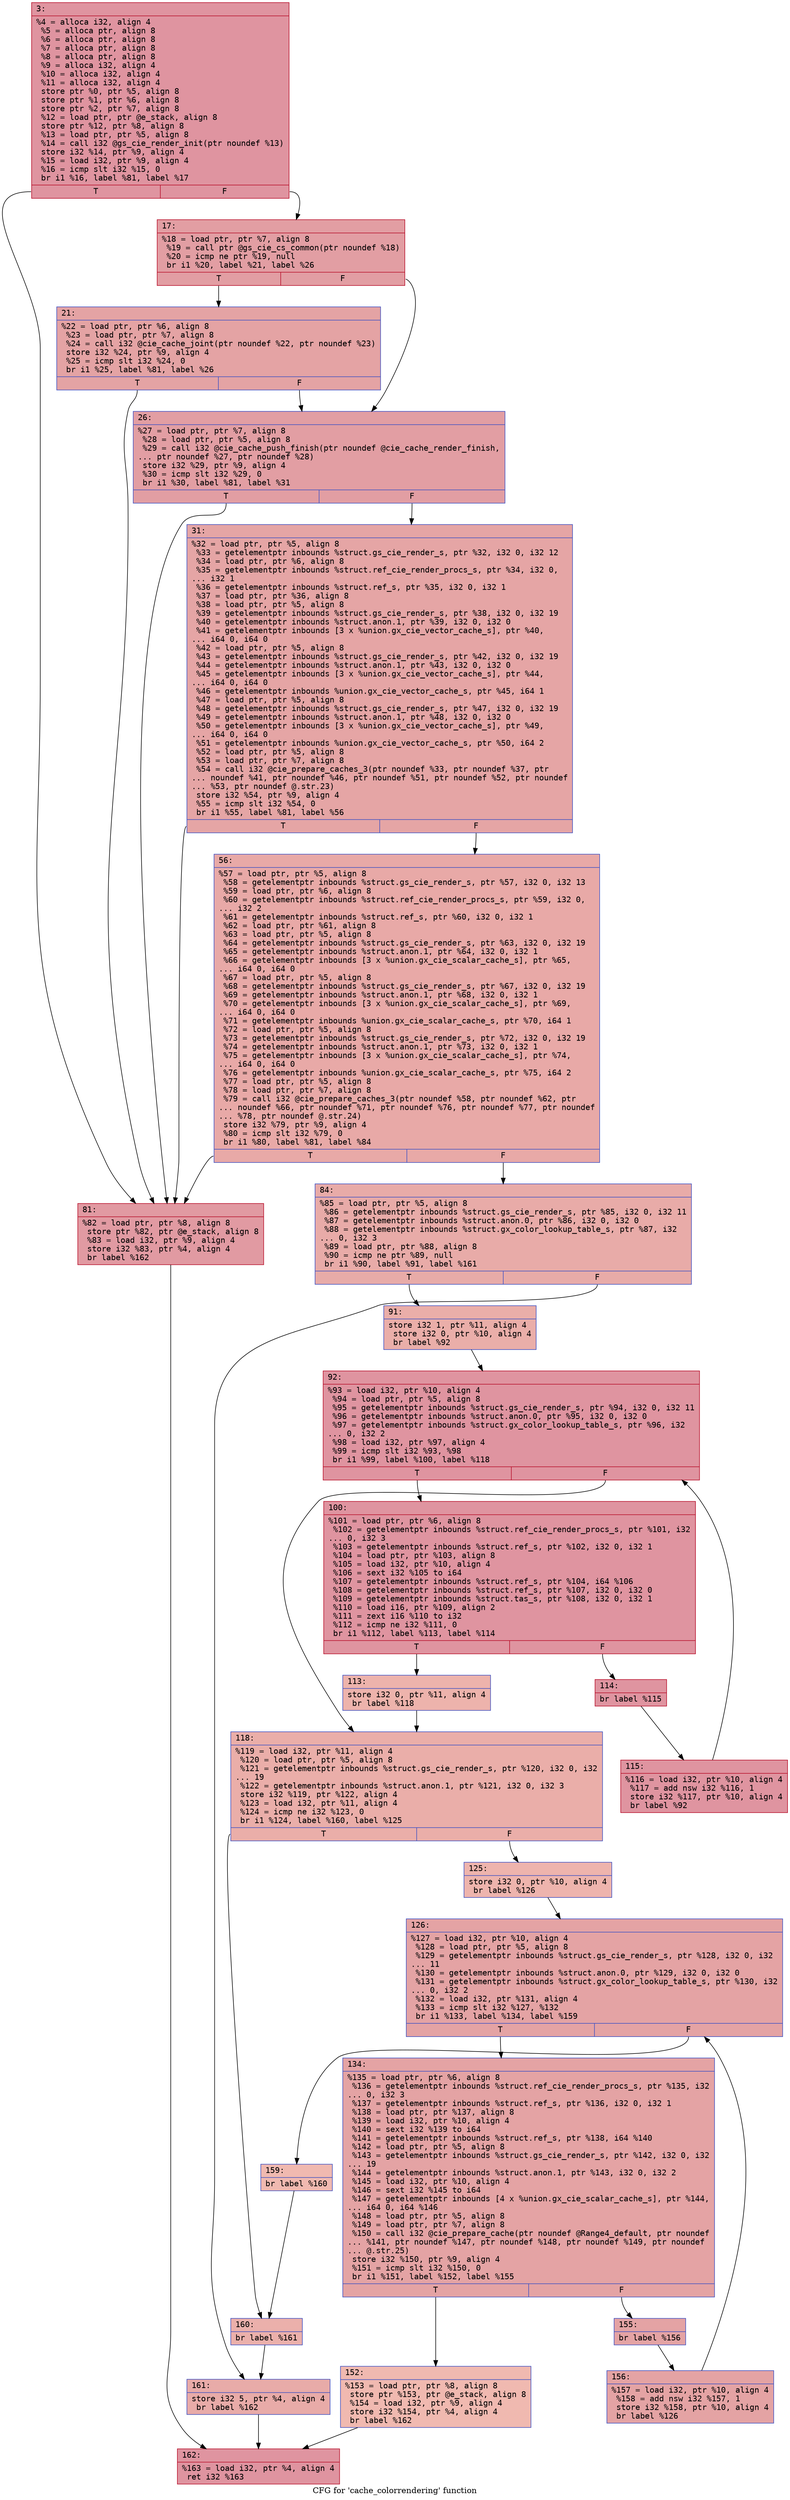 digraph "CFG for 'cache_colorrendering' function" {
	label="CFG for 'cache_colorrendering' function";

	Node0x6000017206e0 [shape=record,color="#b70d28ff", style=filled, fillcolor="#b70d2870" fontname="Courier",label="{3:\l|  %4 = alloca i32, align 4\l  %5 = alloca ptr, align 8\l  %6 = alloca ptr, align 8\l  %7 = alloca ptr, align 8\l  %8 = alloca ptr, align 8\l  %9 = alloca i32, align 4\l  %10 = alloca i32, align 4\l  %11 = alloca i32, align 4\l  store ptr %0, ptr %5, align 8\l  store ptr %1, ptr %6, align 8\l  store ptr %2, ptr %7, align 8\l  %12 = load ptr, ptr @e_stack, align 8\l  store ptr %12, ptr %8, align 8\l  %13 = load ptr, ptr %5, align 8\l  %14 = call i32 @gs_cie_render_init(ptr noundef %13)\l  store i32 %14, ptr %9, align 4\l  %15 = load i32, ptr %9, align 4\l  %16 = icmp slt i32 %15, 0\l  br i1 %16, label %81, label %17\l|{<s0>T|<s1>F}}"];
	Node0x6000017206e0:s0 -> Node0x600001720910[tooltip="3 -> 81\nProbability 37.50%" ];
	Node0x6000017206e0:s1 -> Node0x600001720780[tooltip="3 -> 17\nProbability 62.50%" ];
	Node0x600001720780 [shape=record,color="#b70d28ff", style=filled, fillcolor="#be242e70" fontname="Courier",label="{17:\l|  %18 = load ptr, ptr %7, align 8\l  %19 = call ptr @gs_cie_cs_common(ptr noundef %18)\l  %20 = icmp ne ptr %19, null\l  br i1 %20, label %21, label %26\l|{<s0>T|<s1>F}}"];
	Node0x600001720780:s0 -> Node0x6000017207d0[tooltip="17 -> 21\nProbability 62.50%" ];
	Node0x600001720780:s1 -> Node0x600001720820[tooltip="17 -> 26\nProbability 37.50%" ];
	Node0x6000017207d0 [shape=record,color="#3d50c3ff", style=filled, fillcolor="#c32e3170" fontname="Courier",label="{21:\l|  %22 = load ptr, ptr %6, align 8\l  %23 = load ptr, ptr %7, align 8\l  %24 = call i32 @cie_cache_joint(ptr noundef %22, ptr noundef %23)\l  store i32 %24, ptr %9, align 4\l  %25 = icmp slt i32 %24, 0\l  br i1 %25, label %81, label %26\l|{<s0>T|<s1>F}}"];
	Node0x6000017207d0:s0 -> Node0x600001720910[tooltip="21 -> 81\nProbability 37.50%" ];
	Node0x6000017207d0:s1 -> Node0x600001720820[tooltip="21 -> 26\nProbability 62.50%" ];
	Node0x600001720820 [shape=record,color="#3d50c3ff", style=filled, fillcolor="#be242e70" fontname="Courier",label="{26:\l|  %27 = load ptr, ptr %7, align 8\l  %28 = load ptr, ptr %5, align 8\l  %29 = call i32 @cie_cache_push_finish(ptr noundef @cie_cache_render_finish,\l... ptr noundef %27, ptr noundef %28)\l  store i32 %29, ptr %9, align 4\l  %30 = icmp slt i32 %29, 0\l  br i1 %30, label %81, label %31\l|{<s0>T|<s1>F}}"];
	Node0x600001720820:s0 -> Node0x600001720910[tooltip="26 -> 81\nProbability 37.50%" ];
	Node0x600001720820:s1 -> Node0x600001720870[tooltip="26 -> 31\nProbability 62.50%" ];
	Node0x600001720870 [shape=record,color="#3d50c3ff", style=filled, fillcolor="#c5333470" fontname="Courier",label="{31:\l|  %32 = load ptr, ptr %5, align 8\l  %33 = getelementptr inbounds %struct.gs_cie_render_s, ptr %32, i32 0, i32 12\l  %34 = load ptr, ptr %6, align 8\l  %35 = getelementptr inbounds %struct.ref_cie_render_procs_s, ptr %34, i32 0,\l... i32 1\l  %36 = getelementptr inbounds %struct.ref_s, ptr %35, i32 0, i32 1\l  %37 = load ptr, ptr %36, align 8\l  %38 = load ptr, ptr %5, align 8\l  %39 = getelementptr inbounds %struct.gs_cie_render_s, ptr %38, i32 0, i32 19\l  %40 = getelementptr inbounds %struct.anon.1, ptr %39, i32 0, i32 0\l  %41 = getelementptr inbounds [3 x %union.gx_cie_vector_cache_s], ptr %40,\l... i64 0, i64 0\l  %42 = load ptr, ptr %5, align 8\l  %43 = getelementptr inbounds %struct.gs_cie_render_s, ptr %42, i32 0, i32 19\l  %44 = getelementptr inbounds %struct.anon.1, ptr %43, i32 0, i32 0\l  %45 = getelementptr inbounds [3 x %union.gx_cie_vector_cache_s], ptr %44,\l... i64 0, i64 0\l  %46 = getelementptr inbounds %union.gx_cie_vector_cache_s, ptr %45, i64 1\l  %47 = load ptr, ptr %5, align 8\l  %48 = getelementptr inbounds %struct.gs_cie_render_s, ptr %47, i32 0, i32 19\l  %49 = getelementptr inbounds %struct.anon.1, ptr %48, i32 0, i32 0\l  %50 = getelementptr inbounds [3 x %union.gx_cie_vector_cache_s], ptr %49,\l... i64 0, i64 0\l  %51 = getelementptr inbounds %union.gx_cie_vector_cache_s, ptr %50, i64 2\l  %52 = load ptr, ptr %5, align 8\l  %53 = load ptr, ptr %7, align 8\l  %54 = call i32 @cie_prepare_caches_3(ptr noundef %33, ptr noundef %37, ptr\l... noundef %41, ptr noundef %46, ptr noundef %51, ptr noundef %52, ptr noundef\l... %53, ptr noundef @.str.23)\l  store i32 %54, ptr %9, align 4\l  %55 = icmp slt i32 %54, 0\l  br i1 %55, label %81, label %56\l|{<s0>T|<s1>F}}"];
	Node0x600001720870:s0 -> Node0x600001720910[tooltip="31 -> 81\nProbability 37.50%" ];
	Node0x600001720870:s1 -> Node0x6000017208c0[tooltip="31 -> 56\nProbability 62.50%" ];
	Node0x6000017208c0 [shape=record,color="#3d50c3ff", style=filled, fillcolor="#ca3b3770" fontname="Courier",label="{56:\l|  %57 = load ptr, ptr %5, align 8\l  %58 = getelementptr inbounds %struct.gs_cie_render_s, ptr %57, i32 0, i32 13\l  %59 = load ptr, ptr %6, align 8\l  %60 = getelementptr inbounds %struct.ref_cie_render_procs_s, ptr %59, i32 0,\l... i32 2\l  %61 = getelementptr inbounds %struct.ref_s, ptr %60, i32 0, i32 1\l  %62 = load ptr, ptr %61, align 8\l  %63 = load ptr, ptr %5, align 8\l  %64 = getelementptr inbounds %struct.gs_cie_render_s, ptr %63, i32 0, i32 19\l  %65 = getelementptr inbounds %struct.anon.1, ptr %64, i32 0, i32 1\l  %66 = getelementptr inbounds [3 x %union.gx_cie_scalar_cache_s], ptr %65,\l... i64 0, i64 0\l  %67 = load ptr, ptr %5, align 8\l  %68 = getelementptr inbounds %struct.gs_cie_render_s, ptr %67, i32 0, i32 19\l  %69 = getelementptr inbounds %struct.anon.1, ptr %68, i32 0, i32 1\l  %70 = getelementptr inbounds [3 x %union.gx_cie_scalar_cache_s], ptr %69,\l... i64 0, i64 0\l  %71 = getelementptr inbounds %union.gx_cie_scalar_cache_s, ptr %70, i64 1\l  %72 = load ptr, ptr %5, align 8\l  %73 = getelementptr inbounds %struct.gs_cie_render_s, ptr %72, i32 0, i32 19\l  %74 = getelementptr inbounds %struct.anon.1, ptr %73, i32 0, i32 1\l  %75 = getelementptr inbounds [3 x %union.gx_cie_scalar_cache_s], ptr %74,\l... i64 0, i64 0\l  %76 = getelementptr inbounds %union.gx_cie_scalar_cache_s, ptr %75, i64 2\l  %77 = load ptr, ptr %5, align 8\l  %78 = load ptr, ptr %7, align 8\l  %79 = call i32 @cie_prepare_caches_3(ptr noundef %58, ptr noundef %62, ptr\l... noundef %66, ptr noundef %71, ptr noundef %76, ptr noundef %77, ptr noundef\l... %78, ptr noundef @.str.24)\l  store i32 %79, ptr %9, align 4\l  %80 = icmp slt i32 %79, 0\l  br i1 %80, label %81, label %84\l|{<s0>T|<s1>F}}"];
	Node0x6000017208c0:s0 -> Node0x600001720910[tooltip="56 -> 81\nProbability 37.50%" ];
	Node0x6000017208c0:s1 -> Node0x600001720960[tooltip="56 -> 84\nProbability 62.50%" ];
	Node0x600001720910 [shape=record,color="#b70d28ff", style=filled, fillcolor="#bb1b2c70" fontname="Courier",label="{81:\l|  %82 = load ptr, ptr %8, align 8\l  store ptr %82, ptr @e_stack, align 8\l  %83 = load i32, ptr %9, align 4\l  store i32 %83, ptr %4, align 4\l  br label %162\l}"];
	Node0x600001720910 -> Node0x600001720eb0[tooltip="81 -> 162\nProbability 100.00%" ];
	Node0x600001720960 [shape=record,color="#3d50c3ff", style=filled, fillcolor="#cc403a70" fontname="Courier",label="{84:\l|  %85 = load ptr, ptr %5, align 8\l  %86 = getelementptr inbounds %struct.gs_cie_render_s, ptr %85, i32 0, i32 11\l  %87 = getelementptr inbounds %struct.anon.0, ptr %86, i32 0, i32 0\l  %88 = getelementptr inbounds %struct.gx_color_lookup_table_s, ptr %87, i32\l... 0, i32 3\l  %89 = load ptr, ptr %88, align 8\l  %90 = icmp ne ptr %89, null\l  br i1 %90, label %91, label %161\l|{<s0>T|<s1>F}}"];
	Node0x600001720960:s0 -> Node0x6000017209b0[tooltip="84 -> 91\nProbability 62.50%" ];
	Node0x600001720960:s1 -> Node0x600001720e60[tooltip="84 -> 161\nProbability 37.50%" ];
	Node0x6000017209b0 [shape=record,color="#3d50c3ff", style=filled, fillcolor="#d0473d70" fontname="Courier",label="{91:\l|  store i32 1, ptr %11, align 4\l  store i32 0, ptr %10, align 4\l  br label %92\l}"];
	Node0x6000017209b0 -> Node0x600001720a00[tooltip="91 -> 92\nProbability 100.00%" ];
	Node0x600001720a00 [shape=record,color="#b70d28ff", style=filled, fillcolor="#b70d2870" fontname="Courier",label="{92:\l|  %93 = load i32, ptr %10, align 4\l  %94 = load ptr, ptr %5, align 8\l  %95 = getelementptr inbounds %struct.gs_cie_render_s, ptr %94, i32 0, i32 11\l  %96 = getelementptr inbounds %struct.anon.0, ptr %95, i32 0, i32 0\l  %97 = getelementptr inbounds %struct.gx_color_lookup_table_s, ptr %96, i32\l... 0, i32 2\l  %98 = load i32, ptr %97, align 4\l  %99 = icmp slt i32 %93, %98\l  br i1 %99, label %100, label %118\l|{<s0>T|<s1>F}}"];
	Node0x600001720a00:s0 -> Node0x600001720a50[tooltip="92 -> 100\nProbability 96.88%" ];
	Node0x600001720a00:s1 -> Node0x600001720b90[tooltip="92 -> 118\nProbability 3.12%" ];
	Node0x600001720a50 [shape=record,color="#b70d28ff", style=filled, fillcolor="#b70d2870" fontname="Courier",label="{100:\l|  %101 = load ptr, ptr %6, align 8\l  %102 = getelementptr inbounds %struct.ref_cie_render_procs_s, ptr %101, i32\l... 0, i32 3\l  %103 = getelementptr inbounds %struct.ref_s, ptr %102, i32 0, i32 1\l  %104 = load ptr, ptr %103, align 8\l  %105 = load i32, ptr %10, align 4\l  %106 = sext i32 %105 to i64\l  %107 = getelementptr inbounds %struct.ref_s, ptr %104, i64 %106\l  %108 = getelementptr inbounds %struct.ref_s, ptr %107, i32 0, i32 0\l  %109 = getelementptr inbounds %struct.tas_s, ptr %108, i32 0, i32 1\l  %110 = load i16, ptr %109, align 2\l  %111 = zext i16 %110 to i32\l  %112 = icmp ne i32 %111, 0\l  br i1 %112, label %113, label %114\l|{<s0>T|<s1>F}}"];
	Node0x600001720a50:s0 -> Node0x600001720aa0[tooltip="100 -> 113\nProbability 3.12%" ];
	Node0x600001720a50:s1 -> Node0x600001720af0[tooltip="100 -> 114\nProbability 96.88%" ];
	Node0x600001720aa0 [shape=record,color="#3d50c3ff", style=filled, fillcolor="#d6524470" fontname="Courier",label="{113:\l|  store i32 0, ptr %11, align 4\l  br label %118\l}"];
	Node0x600001720aa0 -> Node0x600001720b90[tooltip="113 -> 118\nProbability 100.00%" ];
	Node0x600001720af0 [shape=record,color="#b70d28ff", style=filled, fillcolor="#b70d2870" fontname="Courier",label="{114:\l|  br label %115\l}"];
	Node0x600001720af0 -> Node0x600001720b40[tooltip="114 -> 115\nProbability 100.00%" ];
	Node0x600001720b40 [shape=record,color="#b70d28ff", style=filled, fillcolor="#b70d2870" fontname="Courier",label="{115:\l|  %116 = load i32, ptr %10, align 4\l  %117 = add nsw i32 %116, 1\l  store i32 %117, ptr %10, align 4\l  br label %92\l}"];
	Node0x600001720b40 -> Node0x600001720a00[tooltip="115 -> 92\nProbability 100.00%" ];
	Node0x600001720b90 [shape=record,color="#3d50c3ff", style=filled, fillcolor="#d0473d70" fontname="Courier",label="{118:\l|  %119 = load i32, ptr %11, align 4\l  %120 = load ptr, ptr %5, align 8\l  %121 = getelementptr inbounds %struct.gs_cie_render_s, ptr %120, i32 0, i32\l... 19\l  %122 = getelementptr inbounds %struct.anon.1, ptr %121, i32 0, i32 3\l  store i32 %119, ptr %122, align 4\l  %123 = load i32, ptr %11, align 4\l  %124 = icmp ne i32 %123, 0\l  br i1 %124, label %160, label %125\l|{<s0>T|<s1>F}}"];
	Node0x600001720b90:s0 -> Node0x600001720e10[tooltip="118 -> 160\nProbability 62.50%" ];
	Node0x600001720b90:s1 -> Node0x600001720be0[tooltip="118 -> 125\nProbability 37.50%" ];
	Node0x600001720be0 [shape=record,color="#3d50c3ff", style=filled, fillcolor="#d8564670" fontname="Courier",label="{125:\l|  store i32 0, ptr %10, align 4\l  br label %126\l}"];
	Node0x600001720be0 -> Node0x600001720c30[tooltip="125 -> 126\nProbability 100.00%" ];
	Node0x600001720c30 [shape=record,color="#3d50c3ff", style=filled, fillcolor="#c32e3170" fontname="Courier",label="{126:\l|  %127 = load i32, ptr %10, align 4\l  %128 = load ptr, ptr %5, align 8\l  %129 = getelementptr inbounds %struct.gs_cie_render_s, ptr %128, i32 0, i32\l... 11\l  %130 = getelementptr inbounds %struct.anon.0, ptr %129, i32 0, i32 0\l  %131 = getelementptr inbounds %struct.gx_color_lookup_table_s, ptr %130, i32\l... 0, i32 2\l  %132 = load i32, ptr %131, align 4\l  %133 = icmp slt i32 %127, %132\l  br i1 %133, label %134, label %159\l|{<s0>T|<s1>F}}"];
	Node0x600001720c30:s0 -> Node0x600001720c80[tooltip="126 -> 134\nProbability 96.88%" ];
	Node0x600001720c30:s1 -> Node0x600001720dc0[tooltip="126 -> 159\nProbability 3.12%" ];
	Node0x600001720c80 [shape=record,color="#3d50c3ff", style=filled, fillcolor="#c32e3170" fontname="Courier",label="{134:\l|  %135 = load ptr, ptr %6, align 8\l  %136 = getelementptr inbounds %struct.ref_cie_render_procs_s, ptr %135, i32\l... 0, i32 3\l  %137 = getelementptr inbounds %struct.ref_s, ptr %136, i32 0, i32 1\l  %138 = load ptr, ptr %137, align 8\l  %139 = load i32, ptr %10, align 4\l  %140 = sext i32 %139 to i64\l  %141 = getelementptr inbounds %struct.ref_s, ptr %138, i64 %140\l  %142 = load ptr, ptr %5, align 8\l  %143 = getelementptr inbounds %struct.gs_cie_render_s, ptr %142, i32 0, i32\l... 19\l  %144 = getelementptr inbounds %struct.anon.1, ptr %143, i32 0, i32 2\l  %145 = load i32, ptr %10, align 4\l  %146 = sext i32 %145 to i64\l  %147 = getelementptr inbounds [4 x %union.gx_cie_scalar_cache_s], ptr %144,\l... i64 0, i64 %146\l  %148 = load ptr, ptr %5, align 8\l  %149 = load ptr, ptr %7, align 8\l  %150 = call i32 @cie_prepare_cache(ptr noundef @Range4_default, ptr noundef\l... %141, ptr noundef %147, ptr noundef %148, ptr noundef %149, ptr noundef\l... @.str.25)\l  store i32 %150, ptr %9, align 4\l  %151 = icmp slt i32 %150, 0\l  br i1 %151, label %152, label %155\l|{<s0>T|<s1>F}}"];
	Node0x600001720c80:s0 -> Node0x600001720cd0[tooltip="134 -> 152\nProbability 3.12%" ];
	Node0x600001720c80:s1 -> Node0x600001720d20[tooltip="134 -> 155\nProbability 96.88%" ];
	Node0x600001720cd0 [shape=record,color="#3d50c3ff", style=filled, fillcolor="#de614d70" fontname="Courier",label="{152:\l|  %153 = load ptr, ptr %8, align 8\l  store ptr %153, ptr @e_stack, align 8\l  %154 = load i32, ptr %9, align 4\l  store i32 %154, ptr %4, align 4\l  br label %162\l}"];
	Node0x600001720cd0 -> Node0x600001720eb0[tooltip="152 -> 162\nProbability 100.00%" ];
	Node0x600001720d20 [shape=record,color="#3d50c3ff", style=filled, fillcolor="#c32e3170" fontname="Courier",label="{155:\l|  br label %156\l}"];
	Node0x600001720d20 -> Node0x600001720d70[tooltip="155 -> 156\nProbability 100.00%" ];
	Node0x600001720d70 [shape=record,color="#3d50c3ff", style=filled, fillcolor="#c32e3170" fontname="Courier",label="{156:\l|  %157 = load i32, ptr %10, align 4\l  %158 = add nsw i32 %157, 1\l  store i32 %158, ptr %10, align 4\l  br label %126\l}"];
	Node0x600001720d70 -> Node0x600001720c30[tooltip="156 -> 126\nProbability 100.00%" ];
	Node0x600001720dc0 [shape=record,color="#3d50c3ff", style=filled, fillcolor="#de614d70" fontname="Courier",label="{159:\l|  br label %160\l}"];
	Node0x600001720dc0 -> Node0x600001720e10[tooltip="159 -> 160\nProbability 100.00%" ];
	Node0x600001720e10 [shape=record,color="#3d50c3ff", style=filled, fillcolor="#d24b4070" fontname="Courier",label="{160:\l|  br label %161\l}"];
	Node0x600001720e10 -> Node0x600001720e60[tooltip="160 -> 161\nProbability 100.00%" ];
	Node0x600001720e60 [shape=record,color="#3d50c3ff", style=filled, fillcolor="#cc403a70" fontname="Courier",label="{161:\l|  store i32 5, ptr %4, align 4\l  br label %162\l}"];
	Node0x600001720e60 -> Node0x600001720eb0[tooltip="161 -> 162\nProbability 100.00%" ];
	Node0x600001720eb0 [shape=record,color="#b70d28ff", style=filled, fillcolor="#b70d2870" fontname="Courier",label="{162:\l|  %163 = load i32, ptr %4, align 4\l  ret i32 %163\l}"];
}
